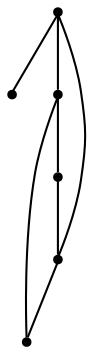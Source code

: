 graph {
  node [shape=point,comment="{\"directed\":false,\"doi\":\"10.4230/LIPIcs.GD.2024.7\",\"figure\":\"5 (2)\"}"]

  v0 [pos="1224.1872311981479,832.3505995977146"]
  v1 [pos="990.7895507455038,765.6814949032369"]
  v2 [pos="990.7895507455038,965.6886182450132"]
  v3 [pos="1124.1595857229395,965.6886182450133"]
  v4 [pos="1124.1595857229395,832.3505360171623"]
  v5 [pos="990.7895507455038,832.3505360171623"]

  v4 -- v0 [id="-3",pos="1124.1595857229395,832.3505360171623 1224.1872311981479,832.3505995977146 1224.1872311981479,832.3505995977146 1224.1872311981479,832.3505995977146"]
  v2 -- v5 [id="-5",pos="990.7895507455038,965.6886182450132 990.7895507455038,832.3505360171623 990.7895507455038,832.3505360171623 990.7895507455038,832.3505360171623"]
  v5 -- v1 [id="-6",pos="990.7895507455038,832.3505360171623 990.7895507455038,765.6814949032369 990.7895507455038,765.6814949032369 990.7895507455038,765.6814949032369"]
  v1 -- v3 [id="-8",pos="990.7895507455038,765.6814949032369 890.7620006640007,765.6814949032369 890.7620006640007,865.685056574125 904.6533592426208,932.3540976880505 918.5487879526734,999.0231388019761 946.3315051099138,1032.3576593589387 997.7372651005301,1049.0249196374202 1049.1389549597138,1065.6921799159015 1124.1596175208413,1065.6921799159015 1124.1596175208413,999.0231388019761 1124.1595857229395,965.6886182450133 1124.1595857229395,965.6886182450133 1124.1595857229395,965.6886182450133"]
  v5 -- v4 [id="-9",pos="990.7895507455038,832.3505360171623 1124.1595857229395,832.3505360171623 1124.1595857229395,832.3505360171623 1124.1595857229395,832.3505360171623"]
  v3 -- v2 [id="-12",pos="1124.1595857229395,965.6886182450133 990.7895507455038,965.6886182450132 990.7895507455038,965.6886182450132 990.7895507455038,965.6886182450132"]
  v4 -- v3 [id="-14",pos="1124.1595857229395,832.3505360171623 1124.1595857229395,965.6886182450133 1124.1595857229395,965.6886182450133 1124.1595857229395,965.6886182450133"]
}